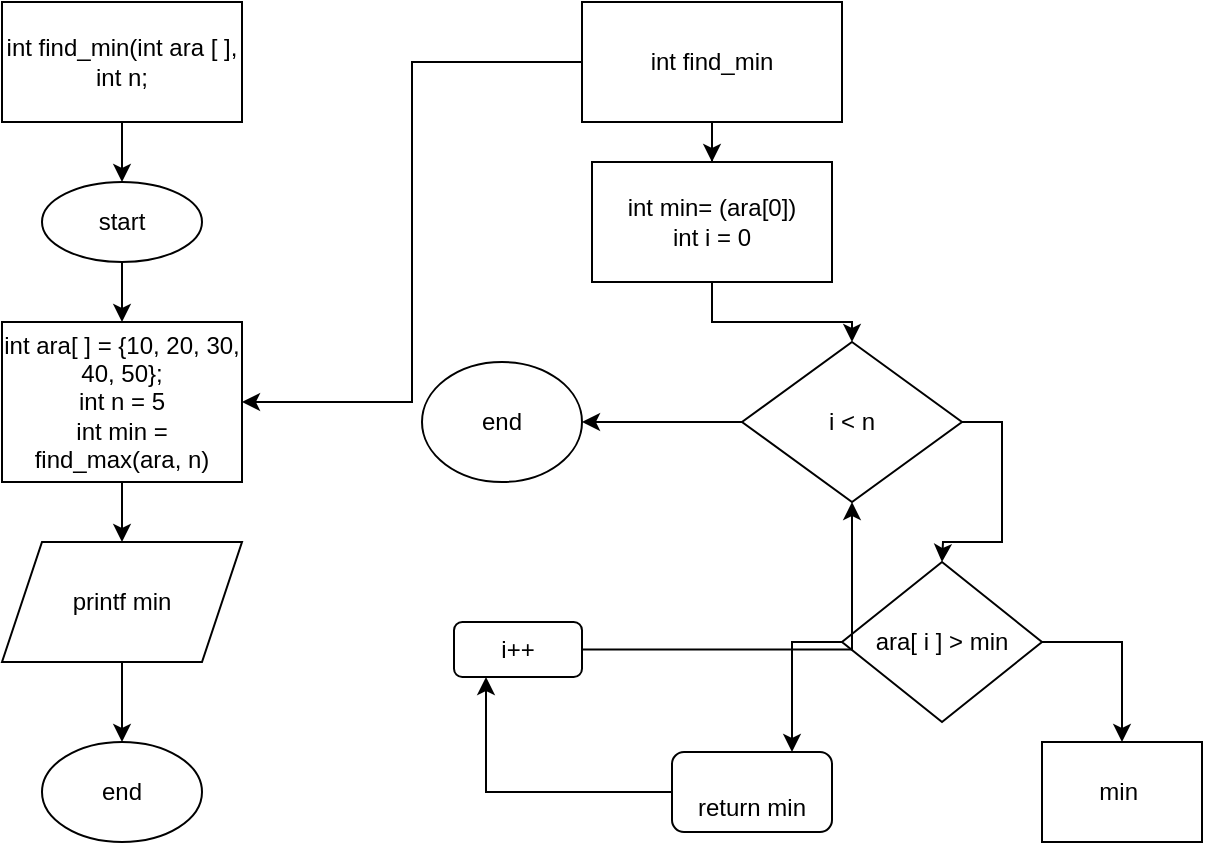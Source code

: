 <mxfile version="20.8.16" type="github">
  <diagram id="C5RBs43oDa-KdzZeNtuy" name="Page-1">
    <mxGraphModel dx="958" dy="1703" grid="1" gridSize="10" guides="1" tooltips="1" connect="1" arrows="1" fold="1" page="1" pageScale="1" pageWidth="827" pageHeight="1169" math="0" shadow="0">
      <root>
        <mxCell id="WIyWlLk6GJQsqaUBKTNV-0" />
        <mxCell id="WIyWlLk6GJQsqaUBKTNV-1" parent="WIyWlLk6GJQsqaUBKTNV-0" />
        <mxCell id="Tnt2tdOCs1esu0Zzdq4X-2" value="" style="edgeStyle=orthogonalEdgeStyle;rounded=0;orthogonalLoop=1;jettySize=auto;html=1;" parent="WIyWlLk6GJQsqaUBKTNV-1" source="Tnt2tdOCs1esu0Zzdq4X-0" target="Tnt2tdOCs1esu0Zzdq4X-1" edge="1">
          <mxGeometry relative="1" as="geometry" />
        </mxCell>
        <mxCell id="Tnt2tdOCs1esu0Zzdq4X-0" value="int find_min(int ara [ ], int n;" style="rounded=0;whiteSpace=wrap;html=1;" parent="WIyWlLk6GJQsqaUBKTNV-1" vertex="1">
          <mxGeometry x="140" y="-230" width="120" height="60" as="geometry" />
        </mxCell>
        <mxCell id="Tnt2tdOCs1esu0Zzdq4X-4" value="" style="edgeStyle=orthogonalEdgeStyle;rounded=0;orthogonalLoop=1;jettySize=auto;html=1;" parent="WIyWlLk6GJQsqaUBKTNV-1" source="Tnt2tdOCs1esu0Zzdq4X-1" target="Tnt2tdOCs1esu0Zzdq4X-3" edge="1">
          <mxGeometry relative="1" as="geometry" />
        </mxCell>
        <mxCell id="Tnt2tdOCs1esu0Zzdq4X-1" value="start" style="ellipse;whiteSpace=wrap;html=1;rounded=0;" parent="WIyWlLk6GJQsqaUBKTNV-1" vertex="1">
          <mxGeometry x="160" y="-140" width="80" height="40" as="geometry" />
        </mxCell>
        <mxCell id="Tnt2tdOCs1esu0Zzdq4X-6" value="" style="edgeStyle=orthogonalEdgeStyle;rounded=0;orthogonalLoop=1;jettySize=auto;html=1;" parent="WIyWlLk6GJQsqaUBKTNV-1" source="Tnt2tdOCs1esu0Zzdq4X-3" target="Tnt2tdOCs1esu0Zzdq4X-5" edge="1">
          <mxGeometry relative="1" as="geometry" />
        </mxCell>
        <mxCell id="Tnt2tdOCs1esu0Zzdq4X-3" value="int ara[ ] = {10, 20, 30, 40, 50};&lt;br&gt;int n = 5&lt;br&gt;int min = find_max(ara, n)" style="whiteSpace=wrap;html=1;rounded=0;" parent="WIyWlLk6GJQsqaUBKTNV-1" vertex="1">
          <mxGeometry x="140" y="-70" width="120" height="80" as="geometry" />
        </mxCell>
        <mxCell id="Tnt2tdOCs1esu0Zzdq4X-14" value="" style="edgeStyle=orthogonalEdgeStyle;rounded=0;orthogonalLoop=1;jettySize=auto;html=1;" parent="WIyWlLk6GJQsqaUBKTNV-1" source="Tnt2tdOCs1esu0Zzdq4X-5" target="Tnt2tdOCs1esu0Zzdq4X-13" edge="1">
          <mxGeometry relative="1" as="geometry" />
        </mxCell>
        <mxCell id="Tnt2tdOCs1esu0Zzdq4X-5" value="printf min" style="shape=parallelogram;perimeter=parallelogramPerimeter;whiteSpace=wrap;html=1;fixedSize=1;rounded=0;" parent="WIyWlLk6GJQsqaUBKTNV-1" vertex="1">
          <mxGeometry x="140" y="40" width="120" height="60" as="geometry" />
        </mxCell>
        <mxCell id="Tnt2tdOCs1esu0Zzdq4X-10" value="" style="edgeStyle=orthogonalEdgeStyle;rounded=0;orthogonalLoop=1;jettySize=auto;html=1;" parent="WIyWlLk6GJQsqaUBKTNV-1" source="Tnt2tdOCs1esu0Zzdq4X-7" target="Tnt2tdOCs1esu0Zzdq4X-9" edge="1">
          <mxGeometry relative="1" as="geometry" />
        </mxCell>
        <mxCell id="Tnt2tdOCs1esu0Zzdq4X-25" style="edgeStyle=orthogonalEdgeStyle;rounded=0;orthogonalLoop=1;jettySize=auto;html=1;exitX=0;exitY=0.5;exitDx=0;exitDy=0;entryX=1;entryY=0.5;entryDx=0;entryDy=0;" parent="WIyWlLk6GJQsqaUBKTNV-1" source="Tnt2tdOCs1esu0Zzdq4X-7" target="Tnt2tdOCs1esu0Zzdq4X-3" edge="1">
          <mxGeometry relative="1" as="geometry" />
        </mxCell>
        <mxCell id="Tnt2tdOCs1esu0Zzdq4X-7" value="int find_min" style="rounded=0;whiteSpace=wrap;html=1;" parent="WIyWlLk6GJQsqaUBKTNV-1" vertex="1">
          <mxGeometry x="430" y="-230" width="130" height="60" as="geometry" />
        </mxCell>
        <mxCell id="Tnt2tdOCs1esu0Zzdq4X-12" value="" style="edgeStyle=orthogonalEdgeStyle;rounded=0;orthogonalLoop=1;jettySize=auto;html=1;" parent="WIyWlLk6GJQsqaUBKTNV-1" source="Tnt2tdOCs1esu0Zzdq4X-9" target="Tnt2tdOCs1esu0Zzdq4X-11" edge="1">
          <mxGeometry relative="1" as="geometry" />
        </mxCell>
        <mxCell id="Tnt2tdOCs1esu0Zzdq4X-9" value="int min= (ara[0])&lt;br&gt;int i = 0" style="whiteSpace=wrap;html=1;rounded=0;" parent="WIyWlLk6GJQsqaUBKTNV-1" vertex="1">
          <mxGeometry x="435" y="-150" width="120" height="60" as="geometry" />
        </mxCell>
        <mxCell id="Tnt2tdOCs1esu0Zzdq4X-16" style="edgeStyle=orthogonalEdgeStyle;rounded=0;orthogonalLoop=1;jettySize=auto;html=1;exitX=1;exitY=0.5;exitDx=0;exitDy=0;" parent="WIyWlLk6GJQsqaUBKTNV-1" source="Tnt2tdOCs1esu0Zzdq4X-11" edge="1">
          <mxGeometry relative="1" as="geometry">
            <mxPoint x="610" y="50" as="targetPoint" />
          </mxGeometry>
        </mxCell>
        <mxCell id="DfDZ5fbvpLFeXreUArm3-2" value="" style="edgeStyle=orthogonalEdgeStyle;rounded=0;orthogonalLoop=1;jettySize=auto;html=1;" edge="1" parent="WIyWlLk6GJQsqaUBKTNV-1" source="Tnt2tdOCs1esu0Zzdq4X-11" target="DfDZ5fbvpLFeXreUArm3-1">
          <mxGeometry relative="1" as="geometry" />
        </mxCell>
        <mxCell id="Tnt2tdOCs1esu0Zzdq4X-11" value="i &amp;lt; n" style="rhombus;whiteSpace=wrap;html=1;rounded=0;" parent="WIyWlLk6GJQsqaUBKTNV-1" vertex="1">
          <mxGeometry x="510" y="-60" width="110" height="80" as="geometry" />
        </mxCell>
        <mxCell id="Tnt2tdOCs1esu0Zzdq4X-13" value="end" style="ellipse;whiteSpace=wrap;html=1;rounded=0;" parent="WIyWlLk6GJQsqaUBKTNV-1" vertex="1">
          <mxGeometry x="160" y="140" width="80" height="50" as="geometry" />
        </mxCell>
        <mxCell id="Tnt2tdOCs1esu0Zzdq4X-30" style="edgeStyle=orthogonalEdgeStyle;rounded=0;orthogonalLoop=1;jettySize=auto;html=1;" parent="WIyWlLk6GJQsqaUBKTNV-1" source="Tnt2tdOCs1esu0Zzdq4X-17" edge="1">
          <mxGeometry relative="1" as="geometry">
            <mxPoint x="700" y="140" as="targetPoint" />
            <Array as="points">
              <mxPoint x="700" y="90" />
            </Array>
          </mxGeometry>
        </mxCell>
        <mxCell id="DfDZ5fbvpLFeXreUArm3-0" style="edgeStyle=orthogonalEdgeStyle;rounded=0;orthogonalLoop=1;jettySize=auto;html=1;exitX=0;exitY=0.5;exitDx=0;exitDy=0;entryX=0.75;entryY=0;entryDx=0;entryDy=0;" edge="1" parent="WIyWlLk6GJQsqaUBKTNV-1" source="Tnt2tdOCs1esu0Zzdq4X-17" target="Tnt2tdOCs1esu0Zzdq4X-20">
          <mxGeometry relative="1" as="geometry" />
        </mxCell>
        <mxCell id="Tnt2tdOCs1esu0Zzdq4X-17" value="ara[ i ] &amp;gt; min" style="rhombus;whiteSpace=wrap;html=1;" parent="WIyWlLk6GJQsqaUBKTNV-1" vertex="1">
          <mxGeometry x="560" y="50" width="100" height="80" as="geometry" />
        </mxCell>
        <mxCell id="Tnt2tdOCs1esu0Zzdq4X-27" style="edgeStyle=orthogonalEdgeStyle;rounded=0;orthogonalLoop=1;jettySize=auto;html=1;exitX=0;exitY=0.5;exitDx=0;exitDy=0;entryX=0.25;entryY=1;entryDx=0;entryDy=0;" parent="WIyWlLk6GJQsqaUBKTNV-1" source="Tnt2tdOCs1esu0Zzdq4X-20" target="Tnt2tdOCs1esu0Zzdq4X-22" edge="1">
          <mxGeometry relative="1" as="geometry" />
        </mxCell>
        <mxCell id="Tnt2tdOCs1esu0Zzdq4X-20" value="&lt;br&gt;return min" style="rounded=1;whiteSpace=wrap;html=1;" parent="WIyWlLk6GJQsqaUBKTNV-1" vertex="1">
          <mxGeometry x="475" y="145" width="80" height="40" as="geometry" />
        </mxCell>
        <mxCell id="DfDZ5fbvpLFeXreUArm3-4" style="edgeStyle=orthogonalEdgeStyle;rounded=0;orthogonalLoop=1;jettySize=auto;html=1;" edge="1" parent="WIyWlLk6GJQsqaUBKTNV-1" source="Tnt2tdOCs1esu0Zzdq4X-22" target="Tnt2tdOCs1esu0Zzdq4X-11">
          <mxGeometry relative="1" as="geometry" />
        </mxCell>
        <mxCell id="Tnt2tdOCs1esu0Zzdq4X-22" value="i++" style="rounded=1;whiteSpace=wrap;html=1;" parent="WIyWlLk6GJQsqaUBKTNV-1" vertex="1">
          <mxGeometry x="366" y="80" width="64" height="27.5" as="geometry" />
        </mxCell>
        <mxCell id="DfDZ5fbvpLFeXreUArm3-1" value="end" style="ellipse;whiteSpace=wrap;html=1;rounded=0;" vertex="1" parent="WIyWlLk6GJQsqaUBKTNV-1">
          <mxGeometry x="350" y="-50" width="80" height="60" as="geometry" />
        </mxCell>
        <mxCell id="DfDZ5fbvpLFeXreUArm3-3" value="min&amp;nbsp;" style="rounded=0;whiteSpace=wrap;html=1;" vertex="1" parent="WIyWlLk6GJQsqaUBKTNV-1">
          <mxGeometry x="660" y="140" width="80" height="50" as="geometry" />
        </mxCell>
      </root>
    </mxGraphModel>
  </diagram>
</mxfile>
